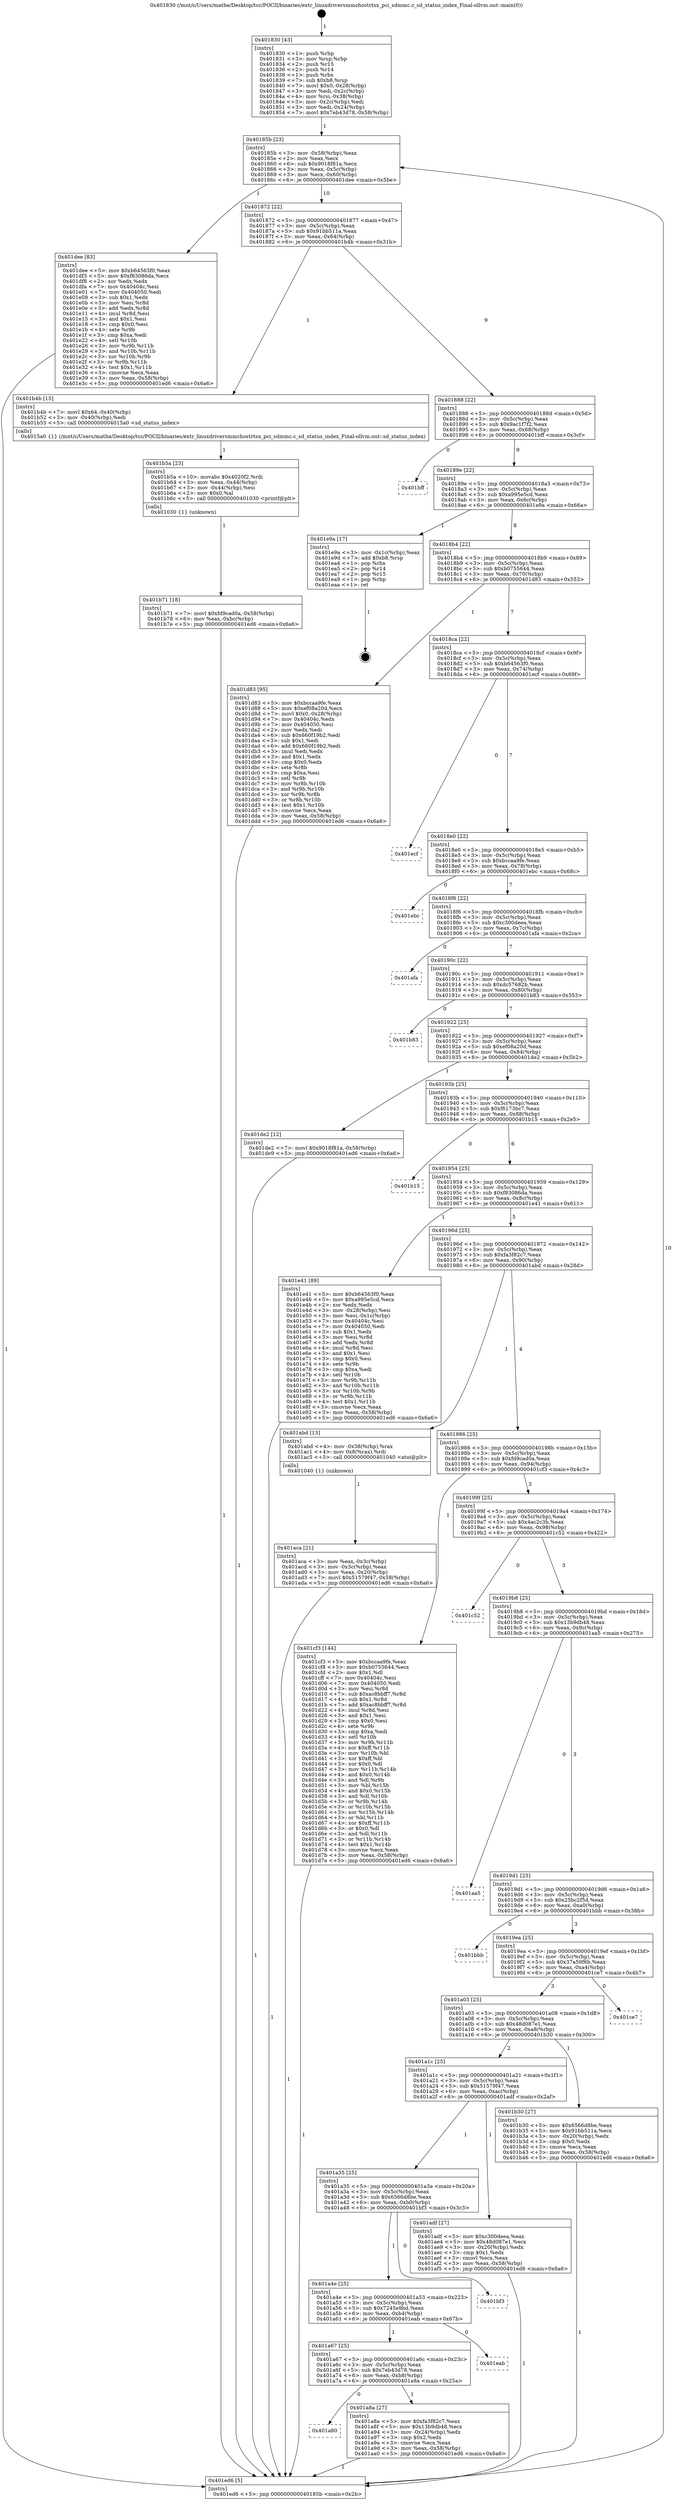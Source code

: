digraph "0x401830" {
  label = "0x401830 (/mnt/c/Users/mathe/Desktop/tcc/POCII/binaries/extr_linuxdriversmmchostrtsx_pci_sdmmc.c_sd_status_index_Final-ollvm.out::main(0))"
  labelloc = "t"
  node[shape=record]

  Entry [label="",width=0.3,height=0.3,shape=circle,fillcolor=black,style=filled]
  "0x40185b" [label="{
     0x40185b [23]\l
     | [instrs]\l
     &nbsp;&nbsp;0x40185b \<+3\>: mov -0x58(%rbp),%eax\l
     &nbsp;&nbsp;0x40185e \<+2\>: mov %eax,%ecx\l
     &nbsp;&nbsp;0x401860 \<+6\>: sub $0x9018f81a,%ecx\l
     &nbsp;&nbsp;0x401866 \<+3\>: mov %eax,-0x5c(%rbp)\l
     &nbsp;&nbsp;0x401869 \<+3\>: mov %ecx,-0x60(%rbp)\l
     &nbsp;&nbsp;0x40186c \<+6\>: je 0000000000401dee \<main+0x5be\>\l
  }"]
  "0x401dee" [label="{
     0x401dee [83]\l
     | [instrs]\l
     &nbsp;&nbsp;0x401dee \<+5\>: mov $0xb64563f0,%eax\l
     &nbsp;&nbsp;0x401df3 \<+5\>: mov $0xf83086da,%ecx\l
     &nbsp;&nbsp;0x401df8 \<+2\>: xor %edx,%edx\l
     &nbsp;&nbsp;0x401dfa \<+7\>: mov 0x40404c,%esi\l
     &nbsp;&nbsp;0x401e01 \<+7\>: mov 0x404050,%edi\l
     &nbsp;&nbsp;0x401e08 \<+3\>: sub $0x1,%edx\l
     &nbsp;&nbsp;0x401e0b \<+3\>: mov %esi,%r8d\l
     &nbsp;&nbsp;0x401e0e \<+3\>: add %edx,%r8d\l
     &nbsp;&nbsp;0x401e11 \<+4\>: imul %r8d,%esi\l
     &nbsp;&nbsp;0x401e15 \<+3\>: and $0x1,%esi\l
     &nbsp;&nbsp;0x401e18 \<+3\>: cmp $0x0,%esi\l
     &nbsp;&nbsp;0x401e1b \<+4\>: sete %r9b\l
     &nbsp;&nbsp;0x401e1f \<+3\>: cmp $0xa,%edi\l
     &nbsp;&nbsp;0x401e22 \<+4\>: setl %r10b\l
     &nbsp;&nbsp;0x401e26 \<+3\>: mov %r9b,%r11b\l
     &nbsp;&nbsp;0x401e29 \<+3\>: and %r10b,%r11b\l
     &nbsp;&nbsp;0x401e2c \<+3\>: xor %r10b,%r9b\l
     &nbsp;&nbsp;0x401e2f \<+3\>: or %r9b,%r11b\l
     &nbsp;&nbsp;0x401e32 \<+4\>: test $0x1,%r11b\l
     &nbsp;&nbsp;0x401e36 \<+3\>: cmovne %ecx,%eax\l
     &nbsp;&nbsp;0x401e39 \<+3\>: mov %eax,-0x58(%rbp)\l
     &nbsp;&nbsp;0x401e3c \<+5\>: jmp 0000000000401ed6 \<main+0x6a6\>\l
  }"]
  "0x401872" [label="{
     0x401872 [22]\l
     | [instrs]\l
     &nbsp;&nbsp;0x401872 \<+5\>: jmp 0000000000401877 \<main+0x47\>\l
     &nbsp;&nbsp;0x401877 \<+3\>: mov -0x5c(%rbp),%eax\l
     &nbsp;&nbsp;0x40187a \<+5\>: sub $0x91bb511a,%eax\l
     &nbsp;&nbsp;0x40187f \<+3\>: mov %eax,-0x64(%rbp)\l
     &nbsp;&nbsp;0x401882 \<+6\>: je 0000000000401b4b \<main+0x31b\>\l
  }"]
  Exit [label="",width=0.3,height=0.3,shape=circle,fillcolor=black,style=filled,peripheries=2]
  "0x401b4b" [label="{
     0x401b4b [15]\l
     | [instrs]\l
     &nbsp;&nbsp;0x401b4b \<+7\>: movl $0x64,-0x40(%rbp)\l
     &nbsp;&nbsp;0x401b52 \<+3\>: mov -0x40(%rbp),%edi\l
     &nbsp;&nbsp;0x401b55 \<+5\>: call 00000000004015a0 \<sd_status_index\>\l
     | [calls]\l
     &nbsp;&nbsp;0x4015a0 \{1\} (/mnt/c/Users/mathe/Desktop/tcc/POCII/binaries/extr_linuxdriversmmchostrtsx_pci_sdmmc.c_sd_status_index_Final-ollvm.out::sd_status_index)\l
  }"]
  "0x401888" [label="{
     0x401888 [22]\l
     | [instrs]\l
     &nbsp;&nbsp;0x401888 \<+5\>: jmp 000000000040188d \<main+0x5d\>\l
     &nbsp;&nbsp;0x40188d \<+3\>: mov -0x5c(%rbp),%eax\l
     &nbsp;&nbsp;0x401890 \<+5\>: sub $0x9ac1f7f2,%eax\l
     &nbsp;&nbsp;0x401895 \<+3\>: mov %eax,-0x68(%rbp)\l
     &nbsp;&nbsp;0x401898 \<+6\>: je 0000000000401bff \<main+0x3cf\>\l
  }"]
  "0x401b71" [label="{
     0x401b71 [18]\l
     | [instrs]\l
     &nbsp;&nbsp;0x401b71 \<+7\>: movl $0xfd9cad0a,-0x58(%rbp)\l
     &nbsp;&nbsp;0x401b78 \<+6\>: mov %eax,-0xbc(%rbp)\l
     &nbsp;&nbsp;0x401b7e \<+5\>: jmp 0000000000401ed6 \<main+0x6a6\>\l
  }"]
  "0x401bff" [label="{
     0x401bff\l
  }", style=dashed]
  "0x40189e" [label="{
     0x40189e [22]\l
     | [instrs]\l
     &nbsp;&nbsp;0x40189e \<+5\>: jmp 00000000004018a3 \<main+0x73\>\l
     &nbsp;&nbsp;0x4018a3 \<+3\>: mov -0x5c(%rbp),%eax\l
     &nbsp;&nbsp;0x4018a6 \<+5\>: sub $0xa995e5cd,%eax\l
     &nbsp;&nbsp;0x4018ab \<+3\>: mov %eax,-0x6c(%rbp)\l
     &nbsp;&nbsp;0x4018ae \<+6\>: je 0000000000401e9a \<main+0x66a\>\l
  }"]
  "0x401b5a" [label="{
     0x401b5a [23]\l
     | [instrs]\l
     &nbsp;&nbsp;0x401b5a \<+10\>: movabs $0x4020f2,%rdi\l
     &nbsp;&nbsp;0x401b64 \<+3\>: mov %eax,-0x44(%rbp)\l
     &nbsp;&nbsp;0x401b67 \<+3\>: mov -0x44(%rbp),%esi\l
     &nbsp;&nbsp;0x401b6a \<+2\>: mov $0x0,%al\l
     &nbsp;&nbsp;0x401b6c \<+5\>: call 0000000000401030 \<printf@plt\>\l
     | [calls]\l
     &nbsp;&nbsp;0x401030 \{1\} (unknown)\l
  }"]
  "0x401e9a" [label="{
     0x401e9a [17]\l
     | [instrs]\l
     &nbsp;&nbsp;0x401e9a \<+3\>: mov -0x1c(%rbp),%eax\l
     &nbsp;&nbsp;0x401e9d \<+7\>: add $0xb8,%rsp\l
     &nbsp;&nbsp;0x401ea4 \<+1\>: pop %rbx\l
     &nbsp;&nbsp;0x401ea5 \<+2\>: pop %r14\l
     &nbsp;&nbsp;0x401ea7 \<+2\>: pop %r15\l
     &nbsp;&nbsp;0x401ea9 \<+1\>: pop %rbp\l
     &nbsp;&nbsp;0x401eaa \<+1\>: ret\l
  }"]
  "0x4018b4" [label="{
     0x4018b4 [22]\l
     | [instrs]\l
     &nbsp;&nbsp;0x4018b4 \<+5\>: jmp 00000000004018b9 \<main+0x89\>\l
     &nbsp;&nbsp;0x4018b9 \<+3\>: mov -0x5c(%rbp),%eax\l
     &nbsp;&nbsp;0x4018bc \<+5\>: sub $0xb0755644,%eax\l
     &nbsp;&nbsp;0x4018c1 \<+3\>: mov %eax,-0x70(%rbp)\l
     &nbsp;&nbsp;0x4018c4 \<+6\>: je 0000000000401d83 \<main+0x553\>\l
  }"]
  "0x401aca" [label="{
     0x401aca [21]\l
     | [instrs]\l
     &nbsp;&nbsp;0x401aca \<+3\>: mov %eax,-0x3c(%rbp)\l
     &nbsp;&nbsp;0x401acd \<+3\>: mov -0x3c(%rbp),%eax\l
     &nbsp;&nbsp;0x401ad0 \<+3\>: mov %eax,-0x20(%rbp)\l
     &nbsp;&nbsp;0x401ad3 \<+7\>: movl $0x51579f47,-0x58(%rbp)\l
     &nbsp;&nbsp;0x401ada \<+5\>: jmp 0000000000401ed6 \<main+0x6a6\>\l
  }"]
  "0x401d83" [label="{
     0x401d83 [95]\l
     | [instrs]\l
     &nbsp;&nbsp;0x401d83 \<+5\>: mov $0xbccaa9fe,%eax\l
     &nbsp;&nbsp;0x401d88 \<+5\>: mov $0xef08a20d,%ecx\l
     &nbsp;&nbsp;0x401d8d \<+7\>: movl $0x0,-0x28(%rbp)\l
     &nbsp;&nbsp;0x401d94 \<+7\>: mov 0x40404c,%edx\l
     &nbsp;&nbsp;0x401d9b \<+7\>: mov 0x404050,%esi\l
     &nbsp;&nbsp;0x401da2 \<+2\>: mov %edx,%edi\l
     &nbsp;&nbsp;0x401da4 \<+6\>: sub $0x660f19b2,%edi\l
     &nbsp;&nbsp;0x401daa \<+3\>: sub $0x1,%edi\l
     &nbsp;&nbsp;0x401dad \<+6\>: add $0x660f19b2,%edi\l
     &nbsp;&nbsp;0x401db3 \<+3\>: imul %edi,%edx\l
     &nbsp;&nbsp;0x401db6 \<+3\>: and $0x1,%edx\l
     &nbsp;&nbsp;0x401db9 \<+3\>: cmp $0x0,%edx\l
     &nbsp;&nbsp;0x401dbc \<+4\>: sete %r8b\l
     &nbsp;&nbsp;0x401dc0 \<+3\>: cmp $0xa,%esi\l
     &nbsp;&nbsp;0x401dc3 \<+4\>: setl %r9b\l
     &nbsp;&nbsp;0x401dc7 \<+3\>: mov %r8b,%r10b\l
     &nbsp;&nbsp;0x401dca \<+3\>: and %r9b,%r10b\l
     &nbsp;&nbsp;0x401dcd \<+3\>: xor %r9b,%r8b\l
     &nbsp;&nbsp;0x401dd0 \<+3\>: or %r8b,%r10b\l
     &nbsp;&nbsp;0x401dd3 \<+4\>: test $0x1,%r10b\l
     &nbsp;&nbsp;0x401dd7 \<+3\>: cmovne %ecx,%eax\l
     &nbsp;&nbsp;0x401dda \<+3\>: mov %eax,-0x58(%rbp)\l
     &nbsp;&nbsp;0x401ddd \<+5\>: jmp 0000000000401ed6 \<main+0x6a6\>\l
  }"]
  "0x4018ca" [label="{
     0x4018ca [22]\l
     | [instrs]\l
     &nbsp;&nbsp;0x4018ca \<+5\>: jmp 00000000004018cf \<main+0x9f\>\l
     &nbsp;&nbsp;0x4018cf \<+3\>: mov -0x5c(%rbp),%eax\l
     &nbsp;&nbsp;0x4018d2 \<+5\>: sub $0xb64563f0,%eax\l
     &nbsp;&nbsp;0x4018d7 \<+3\>: mov %eax,-0x74(%rbp)\l
     &nbsp;&nbsp;0x4018da \<+6\>: je 0000000000401ecf \<main+0x69f\>\l
  }"]
  "0x401830" [label="{
     0x401830 [43]\l
     | [instrs]\l
     &nbsp;&nbsp;0x401830 \<+1\>: push %rbp\l
     &nbsp;&nbsp;0x401831 \<+3\>: mov %rsp,%rbp\l
     &nbsp;&nbsp;0x401834 \<+2\>: push %r15\l
     &nbsp;&nbsp;0x401836 \<+2\>: push %r14\l
     &nbsp;&nbsp;0x401838 \<+1\>: push %rbx\l
     &nbsp;&nbsp;0x401839 \<+7\>: sub $0xb8,%rsp\l
     &nbsp;&nbsp;0x401840 \<+7\>: movl $0x0,-0x28(%rbp)\l
     &nbsp;&nbsp;0x401847 \<+3\>: mov %edi,-0x2c(%rbp)\l
     &nbsp;&nbsp;0x40184a \<+4\>: mov %rsi,-0x38(%rbp)\l
     &nbsp;&nbsp;0x40184e \<+3\>: mov -0x2c(%rbp),%edi\l
     &nbsp;&nbsp;0x401851 \<+3\>: mov %edi,-0x24(%rbp)\l
     &nbsp;&nbsp;0x401854 \<+7\>: movl $0x7eb43d78,-0x58(%rbp)\l
  }"]
  "0x401ecf" [label="{
     0x401ecf\l
  }", style=dashed]
  "0x4018e0" [label="{
     0x4018e0 [22]\l
     | [instrs]\l
     &nbsp;&nbsp;0x4018e0 \<+5\>: jmp 00000000004018e5 \<main+0xb5\>\l
     &nbsp;&nbsp;0x4018e5 \<+3\>: mov -0x5c(%rbp),%eax\l
     &nbsp;&nbsp;0x4018e8 \<+5\>: sub $0xbccaa9fe,%eax\l
     &nbsp;&nbsp;0x4018ed \<+3\>: mov %eax,-0x78(%rbp)\l
     &nbsp;&nbsp;0x4018f0 \<+6\>: je 0000000000401ebc \<main+0x68c\>\l
  }"]
  "0x401ed6" [label="{
     0x401ed6 [5]\l
     | [instrs]\l
     &nbsp;&nbsp;0x401ed6 \<+5\>: jmp 000000000040185b \<main+0x2b\>\l
  }"]
  "0x401ebc" [label="{
     0x401ebc\l
  }", style=dashed]
  "0x4018f6" [label="{
     0x4018f6 [22]\l
     | [instrs]\l
     &nbsp;&nbsp;0x4018f6 \<+5\>: jmp 00000000004018fb \<main+0xcb\>\l
     &nbsp;&nbsp;0x4018fb \<+3\>: mov -0x5c(%rbp),%eax\l
     &nbsp;&nbsp;0x4018fe \<+5\>: sub $0xc300deea,%eax\l
     &nbsp;&nbsp;0x401903 \<+3\>: mov %eax,-0x7c(%rbp)\l
     &nbsp;&nbsp;0x401906 \<+6\>: je 0000000000401afa \<main+0x2ca\>\l
  }"]
  "0x401a80" [label="{
     0x401a80\l
  }", style=dashed]
  "0x401afa" [label="{
     0x401afa\l
  }", style=dashed]
  "0x40190c" [label="{
     0x40190c [22]\l
     | [instrs]\l
     &nbsp;&nbsp;0x40190c \<+5\>: jmp 0000000000401911 \<main+0xe1\>\l
     &nbsp;&nbsp;0x401911 \<+3\>: mov -0x5c(%rbp),%eax\l
     &nbsp;&nbsp;0x401914 \<+5\>: sub $0xdc57682b,%eax\l
     &nbsp;&nbsp;0x401919 \<+3\>: mov %eax,-0x80(%rbp)\l
     &nbsp;&nbsp;0x40191c \<+6\>: je 0000000000401b83 \<main+0x353\>\l
  }"]
  "0x401a8a" [label="{
     0x401a8a [27]\l
     | [instrs]\l
     &nbsp;&nbsp;0x401a8a \<+5\>: mov $0xfa3f82c7,%eax\l
     &nbsp;&nbsp;0x401a8f \<+5\>: mov $0x13b9db48,%ecx\l
     &nbsp;&nbsp;0x401a94 \<+3\>: mov -0x24(%rbp),%edx\l
     &nbsp;&nbsp;0x401a97 \<+3\>: cmp $0x2,%edx\l
     &nbsp;&nbsp;0x401a9a \<+3\>: cmovne %ecx,%eax\l
     &nbsp;&nbsp;0x401a9d \<+3\>: mov %eax,-0x58(%rbp)\l
     &nbsp;&nbsp;0x401aa0 \<+5\>: jmp 0000000000401ed6 \<main+0x6a6\>\l
  }"]
  "0x401b83" [label="{
     0x401b83\l
  }", style=dashed]
  "0x401922" [label="{
     0x401922 [25]\l
     | [instrs]\l
     &nbsp;&nbsp;0x401922 \<+5\>: jmp 0000000000401927 \<main+0xf7\>\l
     &nbsp;&nbsp;0x401927 \<+3\>: mov -0x5c(%rbp),%eax\l
     &nbsp;&nbsp;0x40192a \<+5\>: sub $0xef08a20d,%eax\l
     &nbsp;&nbsp;0x40192f \<+6\>: mov %eax,-0x84(%rbp)\l
     &nbsp;&nbsp;0x401935 \<+6\>: je 0000000000401de2 \<main+0x5b2\>\l
  }"]
  "0x401a67" [label="{
     0x401a67 [25]\l
     | [instrs]\l
     &nbsp;&nbsp;0x401a67 \<+5\>: jmp 0000000000401a6c \<main+0x23c\>\l
     &nbsp;&nbsp;0x401a6c \<+3\>: mov -0x5c(%rbp),%eax\l
     &nbsp;&nbsp;0x401a6f \<+5\>: sub $0x7eb43d78,%eax\l
     &nbsp;&nbsp;0x401a74 \<+6\>: mov %eax,-0xb8(%rbp)\l
     &nbsp;&nbsp;0x401a7a \<+6\>: je 0000000000401a8a \<main+0x25a\>\l
  }"]
  "0x401de2" [label="{
     0x401de2 [12]\l
     | [instrs]\l
     &nbsp;&nbsp;0x401de2 \<+7\>: movl $0x9018f81a,-0x58(%rbp)\l
     &nbsp;&nbsp;0x401de9 \<+5\>: jmp 0000000000401ed6 \<main+0x6a6\>\l
  }"]
  "0x40193b" [label="{
     0x40193b [25]\l
     | [instrs]\l
     &nbsp;&nbsp;0x40193b \<+5\>: jmp 0000000000401940 \<main+0x110\>\l
     &nbsp;&nbsp;0x401940 \<+3\>: mov -0x5c(%rbp),%eax\l
     &nbsp;&nbsp;0x401943 \<+5\>: sub $0xf6173bc7,%eax\l
     &nbsp;&nbsp;0x401948 \<+6\>: mov %eax,-0x88(%rbp)\l
     &nbsp;&nbsp;0x40194e \<+6\>: je 0000000000401b15 \<main+0x2e5\>\l
  }"]
  "0x401eab" [label="{
     0x401eab\l
  }", style=dashed]
  "0x401b15" [label="{
     0x401b15\l
  }", style=dashed]
  "0x401954" [label="{
     0x401954 [25]\l
     | [instrs]\l
     &nbsp;&nbsp;0x401954 \<+5\>: jmp 0000000000401959 \<main+0x129\>\l
     &nbsp;&nbsp;0x401959 \<+3\>: mov -0x5c(%rbp),%eax\l
     &nbsp;&nbsp;0x40195c \<+5\>: sub $0xf83086da,%eax\l
     &nbsp;&nbsp;0x401961 \<+6\>: mov %eax,-0x8c(%rbp)\l
     &nbsp;&nbsp;0x401967 \<+6\>: je 0000000000401e41 \<main+0x611\>\l
  }"]
  "0x401a4e" [label="{
     0x401a4e [25]\l
     | [instrs]\l
     &nbsp;&nbsp;0x401a4e \<+5\>: jmp 0000000000401a53 \<main+0x223\>\l
     &nbsp;&nbsp;0x401a53 \<+3\>: mov -0x5c(%rbp),%eax\l
     &nbsp;&nbsp;0x401a56 \<+5\>: sub $0x7245e9bd,%eax\l
     &nbsp;&nbsp;0x401a5b \<+6\>: mov %eax,-0xb4(%rbp)\l
     &nbsp;&nbsp;0x401a61 \<+6\>: je 0000000000401eab \<main+0x67b\>\l
  }"]
  "0x401e41" [label="{
     0x401e41 [89]\l
     | [instrs]\l
     &nbsp;&nbsp;0x401e41 \<+5\>: mov $0xb64563f0,%eax\l
     &nbsp;&nbsp;0x401e46 \<+5\>: mov $0xa995e5cd,%ecx\l
     &nbsp;&nbsp;0x401e4b \<+2\>: xor %edx,%edx\l
     &nbsp;&nbsp;0x401e4d \<+3\>: mov -0x28(%rbp),%esi\l
     &nbsp;&nbsp;0x401e50 \<+3\>: mov %esi,-0x1c(%rbp)\l
     &nbsp;&nbsp;0x401e53 \<+7\>: mov 0x40404c,%esi\l
     &nbsp;&nbsp;0x401e5a \<+7\>: mov 0x404050,%edi\l
     &nbsp;&nbsp;0x401e61 \<+3\>: sub $0x1,%edx\l
     &nbsp;&nbsp;0x401e64 \<+3\>: mov %esi,%r8d\l
     &nbsp;&nbsp;0x401e67 \<+3\>: add %edx,%r8d\l
     &nbsp;&nbsp;0x401e6a \<+4\>: imul %r8d,%esi\l
     &nbsp;&nbsp;0x401e6e \<+3\>: and $0x1,%esi\l
     &nbsp;&nbsp;0x401e71 \<+3\>: cmp $0x0,%esi\l
     &nbsp;&nbsp;0x401e74 \<+4\>: sete %r9b\l
     &nbsp;&nbsp;0x401e78 \<+3\>: cmp $0xa,%edi\l
     &nbsp;&nbsp;0x401e7b \<+4\>: setl %r10b\l
     &nbsp;&nbsp;0x401e7f \<+3\>: mov %r9b,%r11b\l
     &nbsp;&nbsp;0x401e82 \<+3\>: and %r10b,%r11b\l
     &nbsp;&nbsp;0x401e85 \<+3\>: xor %r10b,%r9b\l
     &nbsp;&nbsp;0x401e88 \<+3\>: or %r9b,%r11b\l
     &nbsp;&nbsp;0x401e8b \<+4\>: test $0x1,%r11b\l
     &nbsp;&nbsp;0x401e8f \<+3\>: cmovne %ecx,%eax\l
     &nbsp;&nbsp;0x401e92 \<+3\>: mov %eax,-0x58(%rbp)\l
     &nbsp;&nbsp;0x401e95 \<+5\>: jmp 0000000000401ed6 \<main+0x6a6\>\l
  }"]
  "0x40196d" [label="{
     0x40196d [25]\l
     | [instrs]\l
     &nbsp;&nbsp;0x40196d \<+5\>: jmp 0000000000401972 \<main+0x142\>\l
     &nbsp;&nbsp;0x401972 \<+3\>: mov -0x5c(%rbp),%eax\l
     &nbsp;&nbsp;0x401975 \<+5\>: sub $0xfa3f82c7,%eax\l
     &nbsp;&nbsp;0x40197a \<+6\>: mov %eax,-0x90(%rbp)\l
     &nbsp;&nbsp;0x401980 \<+6\>: je 0000000000401abd \<main+0x28d\>\l
  }"]
  "0x401bf3" [label="{
     0x401bf3\l
  }", style=dashed]
  "0x401abd" [label="{
     0x401abd [13]\l
     | [instrs]\l
     &nbsp;&nbsp;0x401abd \<+4\>: mov -0x38(%rbp),%rax\l
     &nbsp;&nbsp;0x401ac1 \<+4\>: mov 0x8(%rax),%rdi\l
     &nbsp;&nbsp;0x401ac5 \<+5\>: call 0000000000401040 \<atoi@plt\>\l
     | [calls]\l
     &nbsp;&nbsp;0x401040 \{1\} (unknown)\l
  }"]
  "0x401986" [label="{
     0x401986 [25]\l
     | [instrs]\l
     &nbsp;&nbsp;0x401986 \<+5\>: jmp 000000000040198b \<main+0x15b\>\l
     &nbsp;&nbsp;0x40198b \<+3\>: mov -0x5c(%rbp),%eax\l
     &nbsp;&nbsp;0x40198e \<+5\>: sub $0xfd9cad0a,%eax\l
     &nbsp;&nbsp;0x401993 \<+6\>: mov %eax,-0x94(%rbp)\l
     &nbsp;&nbsp;0x401999 \<+6\>: je 0000000000401cf3 \<main+0x4c3\>\l
  }"]
  "0x401a35" [label="{
     0x401a35 [25]\l
     | [instrs]\l
     &nbsp;&nbsp;0x401a35 \<+5\>: jmp 0000000000401a3a \<main+0x20a\>\l
     &nbsp;&nbsp;0x401a3a \<+3\>: mov -0x5c(%rbp),%eax\l
     &nbsp;&nbsp;0x401a3d \<+5\>: sub $0x6566d8be,%eax\l
     &nbsp;&nbsp;0x401a42 \<+6\>: mov %eax,-0xb0(%rbp)\l
     &nbsp;&nbsp;0x401a48 \<+6\>: je 0000000000401bf3 \<main+0x3c3\>\l
  }"]
  "0x401cf3" [label="{
     0x401cf3 [144]\l
     | [instrs]\l
     &nbsp;&nbsp;0x401cf3 \<+5\>: mov $0xbccaa9fe,%eax\l
     &nbsp;&nbsp;0x401cf8 \<+5\>: mov $0xb0755644,%ecx\l
     &nbsp;&nbsp;0x401cfd \<+2\>: mov $0x1,%dl\l
     &nbsp;&nbsp;0x401cff \<+7\>: mov 0x40404c,%esi\l
     &nbsp;&nbsp;0x401d06 \<+7\>: mov 0x404050,%edi\l
     &nbsp;&nbsp;0x401d0d \<+3\>: mov %esi,%r8d\l
     &nbsp;&nbsp;0x401d10 \<+7\>: sub $0xac8bbff7,%r8d\l
     &nbsp;&nbsp;0x401d17 \<+4\>: sub $0x1,%r8d\l
     &nbsp;&nbsp;0x401d1b \<+7\>: add $0xac8bbff7,%r8d\l
     &nbsp;&nbsp;0x401d22 \<+4\>: imul %r8d,%esi\l
     &nbsp;&nbsp;0x401d26 \<+3\>: and $0x1,%esi\l
     &nbsp;&nbsp;0x401d29 \<+3\>: cmp $0x0,%esi\l
     &nbsp;&nbsp;0x401d2c \<+4\>: sete %r9b\l
     &nbsp;&nbsp;0x401d30 \<+3\>: cmp $0xa,%edi\l
     &nbsp;&nbsp;0x401d33 \<+4\>: setl %r10b\l
     &nbsp;&nbsp;0x401d37 \<+3\>: mov %r9b,%r11b\l
     &nbsp;&nbsp;0x401d3a \<+4\>: xor $0xff,%r11b\l
     &nbsp;&nbsp;0x401d3e \<+3\>: mov %r10b,%bl\l
     &nbsp;&nbsp;0x401d41 \<+3\>: xor $0xff,%bl\l
     &nbsp;&nbsp;0x401d44 \<+3\>: xor $0x0,%dl\l
     &nbsp;&nbsp;0x401d47 \<+3\>: mov %r11b,%r14b\l
     &nbsp;&nbsp;0x401d4a \<+4\>: and $0x0,%r14b\l
     &nbsp;&nbsp;0x401d4e \<+3\>: and %dl,%r9b\l
     &nbsp;&nbsp;0x401d51 \<+3\>: mov %bl,%r15b\l
     &nbsp;&nbsp;0x401d54 \<+4\>: and $0x0,%r15b\l
     &nbsp;&nbsp;0x401d58 \<+3\>: and %dl,%r10b\l
     &nbsp;&nbsp;0x401d5b \<+3\>: or %r9b,%r14b\l
     &nbsp;&nbsp;0x401d5e \<+3\>: or %r10b,%r15b\l
     &nbsp;&nbsp;0x401d61 \<+3\>: xor %r15b,%r14b\l
     &nbsp;&nbsp;0x401d64 \<+3\>: or %bl,%r11b\l
     &nbsp;&nbsp;0x401d67 \<+4\>: xor $0xff,%r11b\l
     &nbsp;&nbsp;0x401d6b \<+3\>: or $0x0,%dl\l
     &nbsp;&nbsp;0x401d6e \<+3\>: and %dl,%r11b\l
     &nbsp;&nbsp;0x401d71 \<+3\>: or %r11b,%r14b\l
     &nbsp;&nbsp;0x401d74 \<+4\>: test $0x1,%r14b\l
     &nbsp;&nbsp;0x401d78 \<+3\>: cmovne %ecx,%eax\l
     &nbsp;&nbsp;0x401d7b \<+3\>: mov %eax,-0x58(%rbp)\l
     &nbsp;&nbsp;0x401d7e \<+5\>: jmp 0000000000401ed6 \<main+0x6a6\>\l
  }"]
  "0x40199f" [label="{
     0x40199f [25]\l
     | [instrs]\l
     &nbsp;&nbsp;0x40199f \<+5\>: jmp 00000000004019a4 \<main+0x174\>\l
     &nbsp;&nbsp;0x4019a4 \<+3\>: mov -0x5c(%rbp),%eax\l
     &nbsp;&nbsp;0x4019a7 \<+5\>: sub $0x4ac2c3b,%eax\l
     &nbsp;&nbsp;0x4019ac \<+6\>: mov %eax,-0x98(%rbp)\l
     &nbsp;&nbsp;0x4019b2 \<+6\>: je 0000000000401c52 \<main+0x422\>\l
  }"]
  "0x401adf" [label="{
     0x401adf [27]\l
     | [instrs]\l
     &nbsp;&nbsp;0x401adf \<+5\>: mov $0xc300deea,%eax\l
     &nbsp;&nbsp;0x401ae4 \<+5\>: mov $0x48d087e1,%ecx\l
     &nbsp;&nbsp;0x401ae9 \<+3\>: mov -0x20(%rbp),%edx\l
     &nbsp;&nbsp;0x401aec \<+3\>: cmp $0x1,%edx\l
     &nbsp;&nbsp;0x401aef \<+3\>: cmovl %ecx,%eax\l
     &nbsp;&nbsp;0x401af2 \<+3\>: mov %eax,-0x58(%rbp)\l
     &nbsp;&nbsp;0x401af5 \<+5\>: jmp 0000000000401ed6 \<main+0x6a6\>\l
  }"]
  "0x401c52" [label="{
     0x401c52\l
  }", style=dashed]
  "0x4019b8" [label="{
     0x4019b8 [25]\l
     | [instrs]\l
     &nbsp;&nbsp;0x4019b8 \<+5\>: jmp 00000000004019bd \<main+0x18d\>\l
     &nbsp;&nbsp;0x4019bd \<+3\>: mov -0x5c(%rbp),%eax\l
     &nbsp;&nbsp;0x4019c0 \<+5\>: sub $0x13b9db48,%eax\l
     &nbsp;&nbsp;0x4019c5 \<+6\>: mov %eax,-0x9c(%rbp)\l
     &nbsp;&nbsp;0x4019cb \<+6\>: je 0000000000401aa5 \<main+0x275\>\l
  }"]
  "0x401a1c" [label="{
     0x401a1c [25]\l
     | [instrs]\l
     &nbsp;&nbsp;0x401a1c \<+5\>: jmp 0000000000401a21 \<main+0x1f1\>\l
     &nbsp;&nbsp;0x401a21 \<+3\>: mov -0x5c(%rbp),%eax\l
     &nbsp;&nbsp;0x401a24 \<+5\>: sub $0x51579f47,%eax\l
     &nbsp;&nbsp;0x401a29 \<+6\>: mov %eax,-0xac(%rbp)\l
     &nbsp;&nbsp;0x401a2f \<+6\>: je 0000000000401adf \<main+0x2af\>\l
  }"]
  "0x401aa5" [label="{
     0x401aa5\l
  }", style=dashed]
  "0x4019d1" [label="{
     0x4019d1 [25]\l
     | [instrs]\l
     &nbsp;&nbsp;0x4019d1 \<+5\>: jmp 00000000004019d6 \<main+0x1a6\>\l
     &nbsp;&nbsp;0x4019d6 \<+3\>: mov -0x5c(%rbp),%eax\l
     &nbsp;&nbsp;0x4019d9 \<+5\>: sub $0x25bc2f5d,%eax\l
     &nbsp;&nbsp;0x4019de \<+6\>: mov %eax,-0xa0(%rbp)\l
     &nbsp;&nbsp;0x4019e4 \<+6\>: je 0000000000401bbb \<main+0x38b\>\l
  }"]
  "0x401b30" [label="{
     0x401b30 [27]\l
     | [instrs]\l
     &nbsp;&nbsp;0x401b30 \<+5\>: mov $0x6566d8be,%eax\l
     &nbsp;&nbsp;0x401b35 \<+5\>: mov $0x91bb511a,%ecx\l
     &nbsp;&nbsp;0x401b3a \<+3\>: mov -0x20(%rbp),%edx\l
     &nbsp;&nbsp;0x401b3d \<+3\>: cmp $0x0,%edx\l
     &nbsp;&nbsp;0x401b40 \<+3\>: cmove %ecx,%eax\l
     &nbsp;&nbsp;0x401b43 \<+3\>: mov %eax,-0x58(%rbp)\l
     &nbsp;&nbsp;0x401b46 \<+5\>: jmp 0000000000401ed6 \<main+0x6a6\>\l
  }"]
  "0x401bbb" [label="{
     0x401bbb\l
  }", style=dashed]
  "0x4019ea" [label="{
     0x4019ea [25]\l
     | [instrs]\l
     &nbsp;&nbsp;0x4019ea \<+5\>: jmp 00000000004019ef \<main+0x1bf\>\l
     &nbsp;&nbsp;0x4019ef \<+3\>: mov -0x5c(%rbp),%eax\l
     &nbsp;&nbsp;0x4019f2 \<+5\>: sub $0x37a59f6b,%eax\l
     &nbsp;&nbsp;0x4019f7 \<+6\>: mov %eax,-0xa4(%rbp)\l
     &nbsp;&nbsp;0x4019fd \<+6\>: je 0000000000401ce7 \<main+0x4b7\>\l
  }"]
  "0x401a03" [label="{
     0x401a03 [25]\l
     | [instrs]\l
     &nbsp;&nbsp;0x401a03 \<+5\>: jmp 0000000000401a08 \<main+0x1d8\>\l
     &nbsp;&nbsp;0x401a08 \<+3\>: mov -0x5c(%rbp),%eax\l
     &nbsp;&nbsp;0x401a0b \<+5\>: sub $0x48d087e1,%eax\l
     &nbsp;&nbsp;0x401a10 \<+6\>: mov %eax,-0xa8(%rbp)\l
     &nbsp;&nbsp;0x401a16 \<+6\>: je 0000000000401b30 \<main+0x300\>\l
  }"]
  "0x401ce7" [label="{
     0x401ce7\l
  }", style=dashed]
  Entry -> "0x401830" [label=" 1"]
  "0x40185b" -> "0x401dee" [label=" 1"]
  "0x40185b" -> "0x401872" [label=" 10"]
  "0x401e9a" -> Exit [label=" 1"]
  "0x401872" -> "0x401b4b" [label=" 1"]
  "0x401872" -> "0x401888" [label=" 9"]
  "0x401e41" -> "0x401ed6" [label=" 1"]
  "0x401888" -> "0x401bff" [label=" 0"]
  "0x401888" -> "0x40189e" [label=" 9"]
  "0x401dee" -> "0x401ed6" [label=" 1"]
  "0x40189e" -> "0x401e9a" [label=" 1"]
  "0x40189e" -> "0x4018b4" [label=" 8"]
  "0x401de2" -> "0x401ed6" [label=" 1"]
  "0x4018b4" -> "0x401d83" [label=" 1"]
  "0x4018b4" -> "0x4018ca" [label=" 7"]
  "0x401d83" -> "0x401ed6" [label=" 1"]
  "0x4018ca" -> "0x401ecf" [label=" 0"]
  "0x4018ca" -> "0x4018e0" [label=" 7"]
  "0x401cf3" -> "0x401ed6" [label=" 1"]
  "0x4018e0" -> "0x401ebc" [label=" 0"]
  "0x4018e0" -> "0x4018f6" [label=" 7"]
  "0x401b71" -> "0x401ed6" [label=" 1"]
  "0x4018f6" -> "0x401afa" [label=" 0"]
  "0x4018f6" -> "0x40190c" [label=" 7"]
  "0x401b5a" -> "0x401b71" [label=" 1"]
  "0x40190c" -> "0x401b83" [label=" 0"]
  "0x40190c" -> "0x401922" [label=" 7"]
  "0x401b4b" -> "0x401b5a" [label=" 1"]
  "0x401922" -> "0x401de2" [label=" 1"]
  "0x401922" -> "0x40193b" [label=" 6"]
  "0x401adf" -> "0x401ed6" [label=" 1"]
  "0x40193b" -> "0x401b15" [label=" 0"]
  "0x40193b" -> "0x401954" [label=" 6"]
  "0x401aca" -> "0x401ed6" [label=" 1"]
  "0x401954" -> "0x401e41" [label=" 1"]
  "0x401954" -> "0x40196d" [label=" 5"]
  "0x401ed6" -> "0x40185b" [label=" 10"]
  "0x40196d" -> "0x401abd" [label=" 1"]
  "0x40196d" -> "0x401986" [label=" 4"]
  "0x401830" -> "0x40185b" [label=" 1"]
  "0x401986" -> "0x401cf3" [label=" 1"]
  "0x401986" -> "0x40199f" [label=" 3"]
  "0x401a67" -> "0x401a80" [label=" 0"]
  "0x40199f" -> "0x401c52" [label=" 0"]
  "0x40199f" -> "0x4019b8" [label=" 3"]
  "0x401a67" -> "0x401a8a" [label=" 1"]
  "0x4019b8" -> "0x401aa5" [label=" 0"]
  "0x4019b8" -> "0x4019d1" [label=" 3"]
  "0x401a4e" -> "0x401a67" [label=" 1"]
  "0x4019d1" -> "0x401bbb" [label=" 0"]
  "0x4019d1" -> "0x4019ea" [label=" 3"]
  "0x401a4e" -> "0x401eab" [label=" 0"]
  "0x4019ea" -> "0x401ce7" [label=" 0"]
  "0x4019ea" -> "0x401a03" [label=" 3"]
  "0x401abd" -> "0x401aca" [label=" 1"]
  "0x401a03" -> "0x401b30" [label=" 1"]
  "0x401a03" -> "0x401a1c" [label=" 2"]
  "0x401b30" -> "0x401ed6" [label=" 1"]
  "0x401a1c" -> "0x401adf" [label=" 1"]
  "0x401a1c" -> "0x401a35" [label=" 1"]
  "0x401a8a" -> "0x401ed6" [label=" 1"]
  "0x401a35" -> "0x401bf3" [label=" 0"]
  "0x401a35" -> "0x401a4e" [label=" 1"]
}
